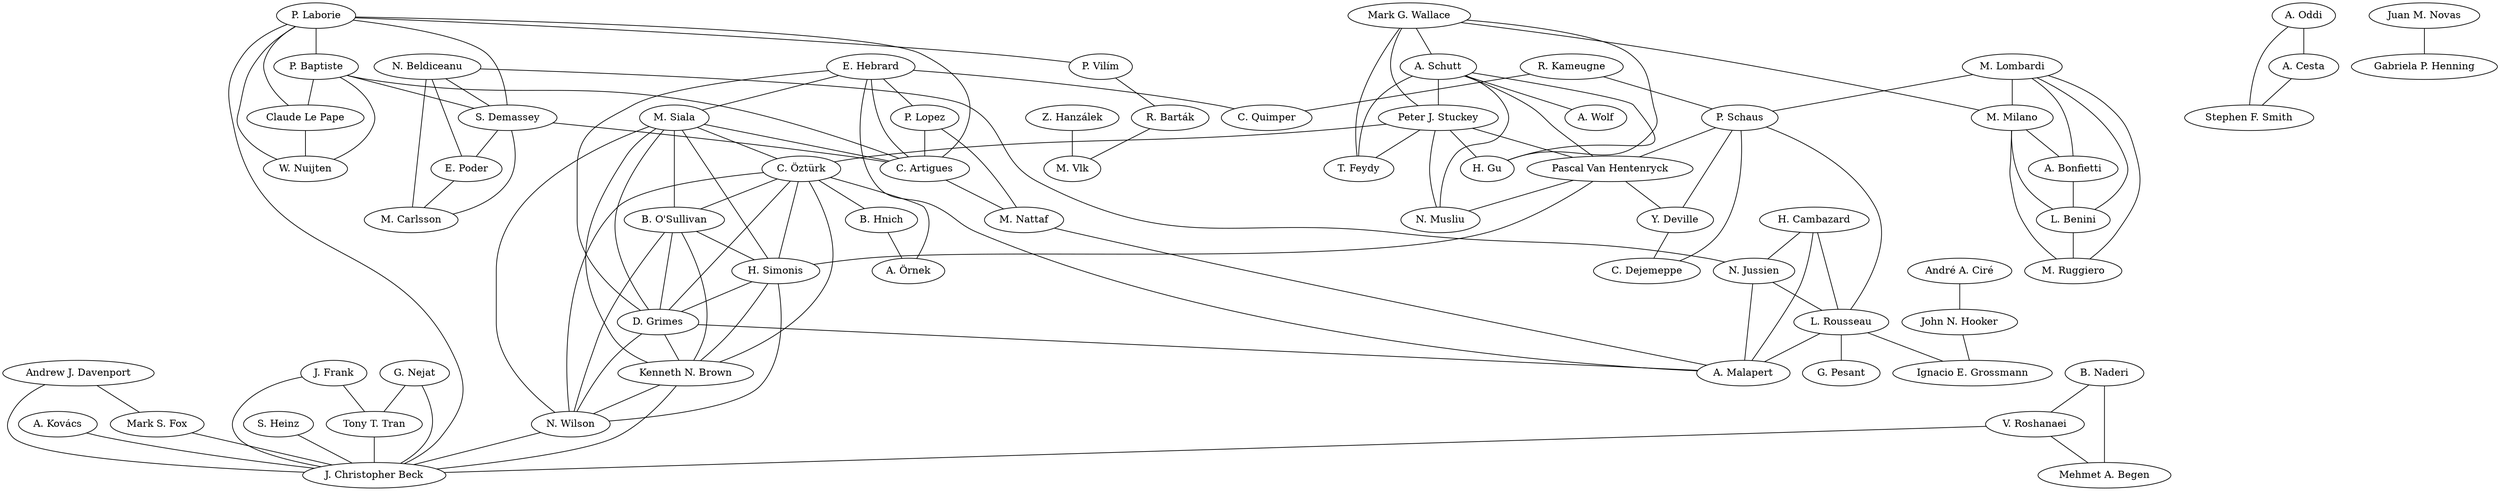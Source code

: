 strict graph coauth {
a136 [label="C. Öztürk"]
a51 [label="A. Wolf"]
a6 [label="C. Artigues"]
a222 [label="Kenneth N. Brown"]
a662 [label="W. Nuijten"]
a209 [label="G. Nejat"]
a313 [label="M. Vlk"]
a203 [label="A. Bonfietti"]
a339 [label="H. Gu"]
a382 [label="J. Frank"]
a153 [label="R. Barták"]
a89 [label="J. Christopher Beck"]
a3 [label="P. Lopez"]
a724 [label="M. Ruggiero"]
a147 [label="A. Kovács"]
a300 [label="Stephen F. Smith"]
a161 [label="John N. Hooker"]
a732 [label="B. Naderi"]
a130 [label="M. Siala"]
a163 [label="P. Baptiste"]
a139 [label="A. Örnek"]
a116 [label="Z. Hanzálek"]
a164 [label="Claude Le Pape"]
a117 [label="Mark G. Wallace"]
a17 [label="H. Simonis"]
a143 [label="M. Lombardi"]
a250 [label="Andrew J. Davenport"]
a594 [label="Gabriela P. Henning"]
a138 [label="B. Hnich"]
a207 [label="C. Dejemeppe"]
a843 [label="Mehmet A. Begen"]
a134 [label="S. Heinz"]
a1 [label="E. Hebrard"]
a329 [label="L. Rousseau"]
a45 [label="N. Musliu"]
a8 [label="G. Pesant"]
a361 [label="E. Poder"]
a129 [label="N. Beldiceanu"]
a249 [label="N. Jussien"]
a10 [label="R. Kameugne"]
a81 [label="M. Nattaf"]
a37 [label="C. Quimper"]
a125 [label="A. Schutt"]
a121 [label="P. Vilím"]
a118 [label="P. Laborie"]
a126 [label="Peter J. Stuckey"]
a245 [label="S. Demassey"]
a148 [label="P. Schaus"]
a805 [label="Tony T. Tran"]
a16 [label="B. O'Sullivan"]
a304 [label="Mark S. Fox"]
a832 [label="N. Wilson"]
a734 [label="V. Roshanaei"]
a1011 [label="H. Cambazard"]
a284 [label="A. Oddi"]
a286 [label="A. Cesta"]
a385 [label="Ignacio E. Grossmann"]
a527 [label="Juan M. Novas"]
a155 [label="T. Feydy"]
a144 [label="M. Milano"]
a182 [label="D. Grimes"]
a247 [label="L. Benini"]
a158 [label="André A. Ciré"]
a91 [label="M. Carlsson"]
a149 [label="Pascal Van Hentenryck"]
a152 [label="Y. Deville"]
a82 [label="A. Malapert"]
  a3 -- a6 [weight=10]
   a732 -- a843 [weight=5]
   a149 -- a152 [weight=2]
   a163 -- a6 [weight=1]
   a163 -- a245 [weight=1]
   a118 -- a6 [weight=1]
   a118 -- a163 [weight=2]
   a118 -- a245 [weight=1]
   a245 -- a6 [weight=2]
   a149 -- a17 [weight=2]
   a136 -- a139 [weight=5]
   a144 -- a203 [weight=9]
   a143 -- a203 [weight=8]
   a143 -- a144 [weight=23]
   a286 -- a300 [weight=3]
   a284 -- a286 [weight=6]
   a284 -- a300 [weight=5]
   a148 -- a152 [weight=3]
   a129 -- a91 [weight=7]
   a144 -- a247 [weight=15]
   a149 -- a45 [weight=1]
   a250 -- a89 [weight=4]
   a250 -- a304 [weight=4]
   a304 -- a89 [weight=8]
   a138 -- a139 [weight=4]
   a136 -- a138 [weight=3]
   a163 -- a164 [weight=8]
   a158 -- a161 [weight=2]
   a6 -- a81 [weight=4]
   a3 -- a81 [weight=4]
   a125 -- a126 [weight=16]
   a164 -- a662 [weight=4]
   a163 -- a662 [weight=3]
   a1011 -- a249 [weight=5]
   a118 -- a662 [weight=3]
   a203 -- a247 [weight=4]
   a143 -- a247 [weight=12]
   a209 -- a89 [weight=5]
   a209 -- a805 [weight=3]
   a805 -- a89 [weight=10]
   a125 -- a51 [weight=2]
   a527 -- a594 [weight=5]
   a81 -- a82 [weight=3]
   a329 -- a8 [weight=3]
   a382 -- a89 [weight=2]
   a382 -- a805 [weight=3]
   a148 -- a149 [weight=1]
   a147 -- a89 [weight=3]
   a125 -- a339 [weight=3]
   a117 -- a125 [weight=8]
   a117 -- a339 [weight=3]
   a152 -- a207 [weight=1]
   a129 -- a361 [weight=5]
   a832 -- a89 [weight=3]
   a116 -- a313 [weight=4]
   a117 -- a126 [weight=8]
   a118 -- a121 [weight=2]
   a161 -- a385 [weight=1]
   a1011 -- a82 [weight=2]
   a1011 -- a329 [weight=2]
   a329 -- a82 [weight=2]
   a249 -- a82 [weight=2]
   a249 -- a329 [weight=2]
   a125 -- a155 [weight=8]
   a117 -- a155 [weight=5]
   a126 -- a155 [weight=8]
   a247 -- a724 [weight=5]
   a144 -- a724 [weight=5]
   a143 -- a724 [weight=4]
   a1 -- a37 [weight=1]
   a732 -- a734 [weight=5]
   a126 -- a339 [weight=3]
   a182 -- a82 [weight=1]
   a1 -- a82 [weight=1]
   a1 -- a182 [weight=4]
   a121 -- a153 [weight=2]
   a148 -- a207 [weight=3]
   a134 -- a89 [weight=3]
   a129 -- a249 [weight=1]
   a16 -- a17 [weight=8]
   a16 -- a182 [weight=3]
   a16 -- a222 [weight=2]
   a16 -- a832 [weight=2]
   a136 -- a16 [weight=2]
   a136 -- a182 [weight=2]
   a136 -- a17 [weight=2]
   a136 -- a222 [weight=2]
   a136 -- a832 [weight=2]
   a182 -- a222 [weight=2]
   a182 -- a832 [weight=2]
   a17 -- a182 [weight=3]
   a17 -- a222 [weight=2]
   a17 -- a832 [weight=2]
   a222 -- a832 [weight=2]
   a130 -- a16 [weight=2]
   a130 -- a136 [weight=2]
   a130 -- a182 [weight=2]
   a130 -- a17 [weight=2]
   a130 -- a222 [weight=2]
   a130 -- a832 [weight=2]
   a222 -- a89 [weight=2]
   a10 -- a148 [weight=1]
   a126 -- a149 [weight=1]
   a125 -- a149 [weight=2]
   a1 -- a3 [weight=5]
   a734 -- a843 [weight=2]
   a734 -- a89 [weight=1]
   a361 -- a91 [weight=2]
   a129 -- a245 [weight=1]
   a245 -- a361 [weight=1]
   a245 -- a91 [weight=1]
   a143 -- a148 [weight=2]
   a1 -- a6 [weight=5]
   a329 -- a385 [weight=1]
   a117 -- a144 [weight=2]
   a148 -- a329 [weight=1]
   a153 -- a313 [weight=1]
   a118 -- a164 [weight=1]
   a126 -- a136 [weight=1]
   a125 -- a45 [weight=1]
   a126 -- a45 [weight=1]
   a10 -- a37 [weight=1]
   a118 -- a89 [weight=1]
   a1 -- a130 [weight=1]
   a130 -- a6 [weight=1]
 }
